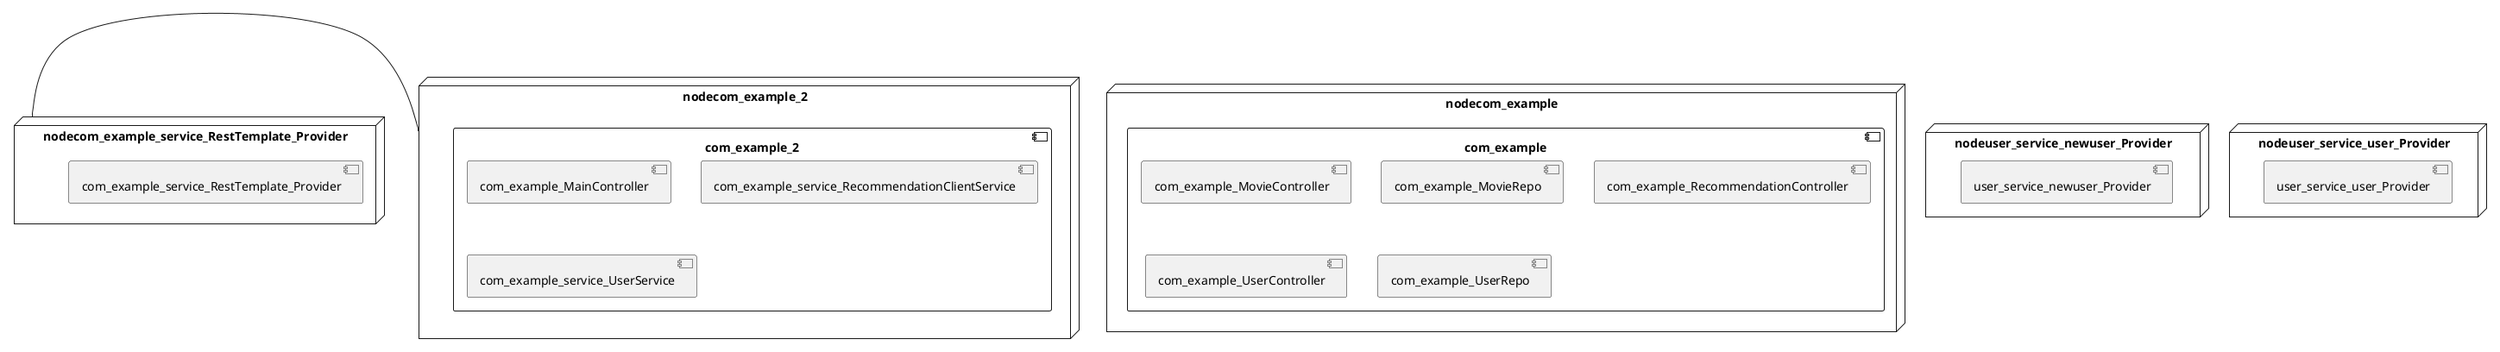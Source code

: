 @startuml
skinparam fixCircleLabelOverlapping true
skinparam componentStyle uml2
node nodecom_example {
component com_example {
[com_example_MovieController] [[mdeket-spring-cloud-movie-recommendation.system#_pw6rxrBVEe-3a6G2xcH_IA]]
[com_example_MovieRepo] [[mdeket-spring-cloud-movie-recommendation.system#_pw6rxrBVEe-3a6G2xcH_IA]]
[com_example_RecommendationController] [[mdeket-spring-cloud-movie-recommendation.system#_pw6rxrBVEe-3a6G2xcH_IA]]
[com_example_UserController] [[mdeket-spring-cloud-movie-recommendation.system#_pw6rxrBVEe-3a6G2xcH_IA]]
[com_example_UserRepo] [[mdeket-spring-cloud-movie-recommendation.system#_pw6rxrBVEe-3a6G2xcH_IA]]
}
}
node nodecom_example_2 {
component com_example_2 {
[com_example_MainController] [[mdeket-spring-cloud-movie-recommendation.system#_pw6rxrBVEe-3a6G2xcH_IA]]
[com_example_service_RecommendationClientService] [[mdeket-spring-cloud-movie-recommendation.system#_pw6rxrBVEe-3a6G2xcH_IA]]
[com_example_service_UserService] [[mdeket-spring-cloud-movie-recommendation.system#_pw6rxrBVEe-3a6G2xcH_IA]]
}
}
node nodecom_example_service_RestTemplate_Provider {
[com_example_service_RestTemplate_Provider] [[mdeket-spring-cloud-movie-recommendation.system#_pw6rxrBVEe-3a6G2xcH_IA]]
}
node nodeuser_service_newuser_Provider {
[user_service_newuser_Provider] [[mdeket-spring-cloud-movie-recommendation.system#_pw6rxrBVEe-3a6G2xcH_IA]]
}
node nodeuser_service_user_Provider {
[user_service_user_Provider] [[mdeket-spring-cloud-movie-recommendation.system#_pw6rxrBVEe-3a6G2xcH_IA]]
}
[nodecom_example_service_RestTemplate_Provider] - [nodecom_example_2]

@enduml
